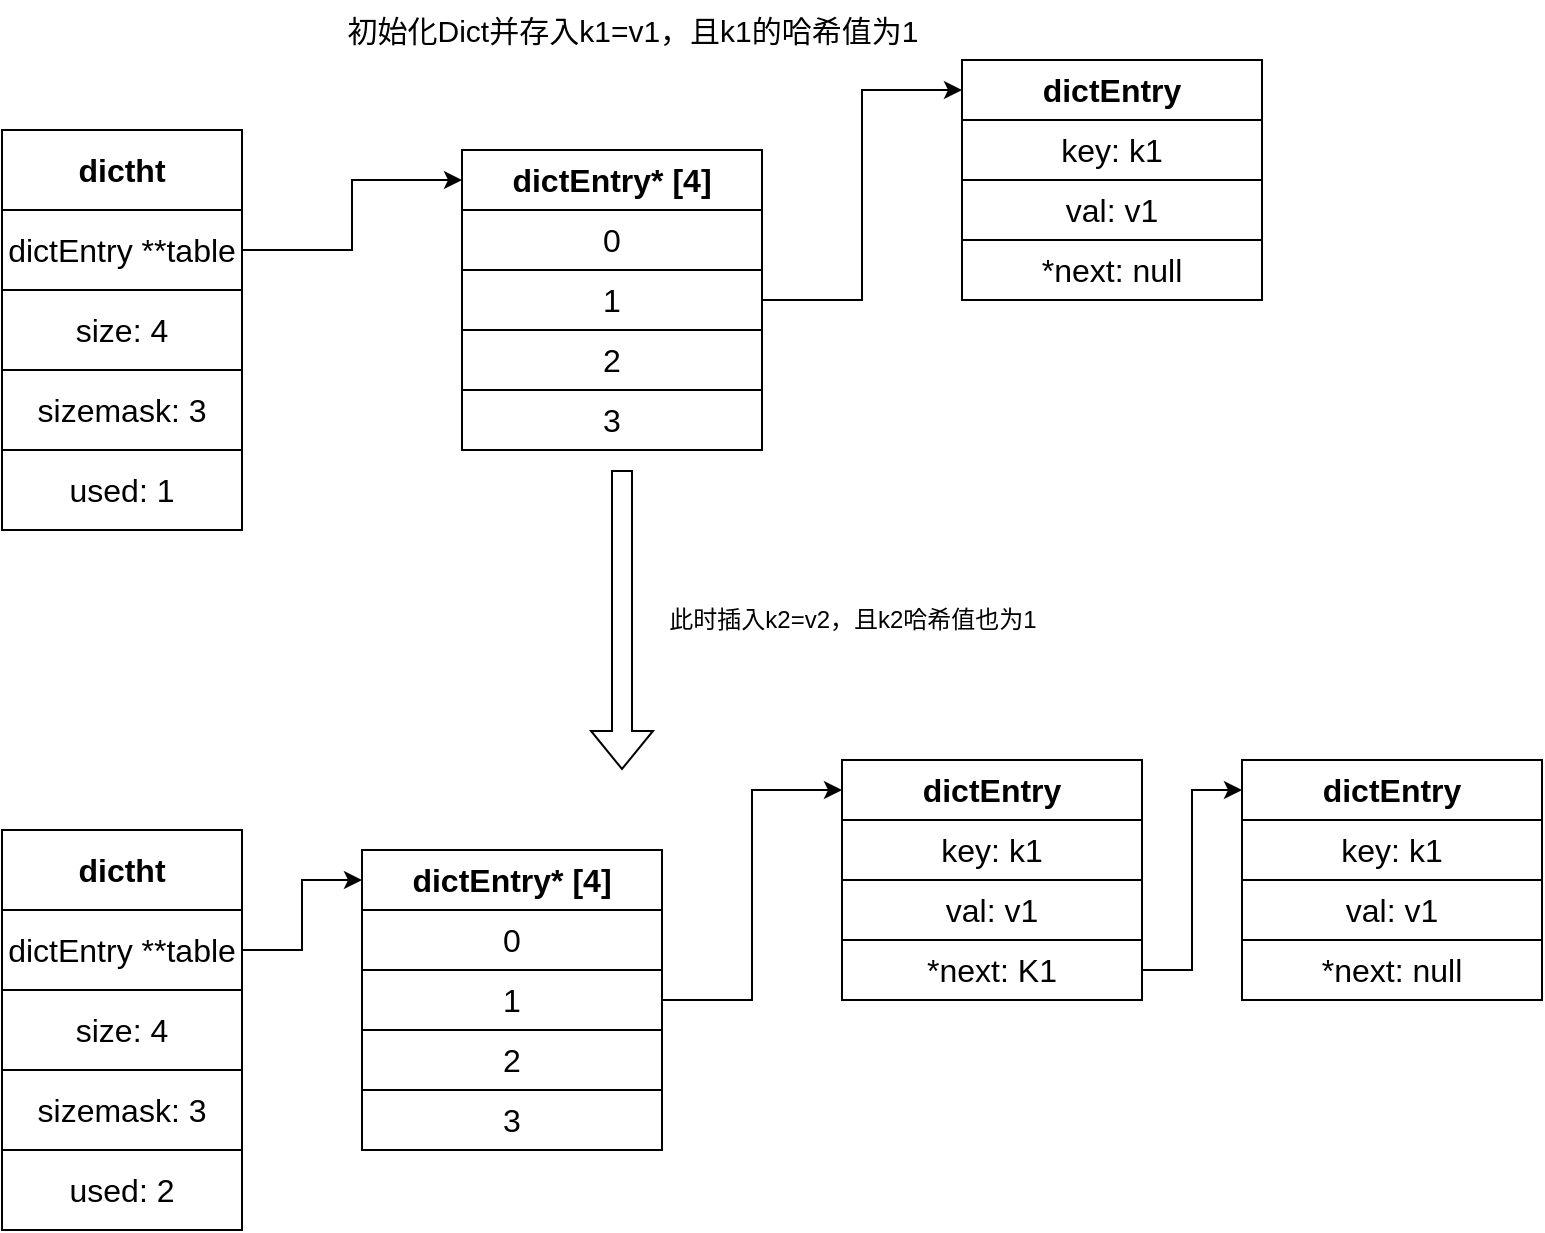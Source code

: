 <mxfile version="24.7.7">
  <diagram name="第 1 页" id="fFlaJX8ODdMYMMHQ2z1i">
    <mxGraphModel dx="1195" dy="615" grid="1" gridSize="10" guides="1" tooltips="1" connect="1" arrows="1" fold="1" page="1" pageScale="1" pageWidth="827" pageHeight="1169" math="0" shadow="0">
      <root>
        <mxCell id="0" />
        <mxCell id="1" parent="0" />
        <mxCell id="mK7CetRMmwwFLpDrGTnG-1" value="dictht" style="rounded=0;whiteSpace=wrap;html=1;fontSize=16;fontStyle=1" vertex="1" parent="1">
          <mxGeometry x="30" y="120" width="120" height="40" as="geometry" />
        </mxCell>
        <mxCell id="mK7CetRMmwwFLpDrGTnG-15" style="edgeStyle=orthogonalEdgeStyle;rounded=0;orthogonalLoop=1;jettySize=auto;html=1;entryX=0;entryY=0.5;entryDx=0;entryDy=0;" edge="1" parent="1" source="mK7CetRMmwwFLpDrGTnG-2" target="mK7CetRMmwwFLpDrGTnG-6">
          <mxGeometry relative="1" as="geometry" />
        </mxCell>
        <mxCell id="mK7CetRMmwwFLpDrGTnG-2" value="dictEntry **table" style="rounded=0;whiteSpace=wrap;html=1;fontSize=16;fontStyle=0" vertex="1" parent="1">
          <mxGeometry x="30" y="160" width="120" height="40" as="geometry" />
        </mxCell>
        <mxCell id="mK7CetRMmwwFLpDrGTnG-3" value="size: 4" style="rounded=0;whiteSpace=wrap;html=1;fontSize=16;fontStyle=0" vertex="1" parent="1">
          <mxGeometry x="30" y="200" width="120" height="40" as="geometry" />
        </mxCell>
        <mxCell id="mK7CetRMmwwFLpDrGTnG-4" value="sizemask: 3" style="rounded=0;whiteSpace=wrap;html=1;fontSize=16;fontStyle=0" vertex="1" parent="1">
          <mxGeometry x="30" y="240" width="120" height="40" as="geometry" />
        </mxCell>
        <mxCell id="mK7CetRMmwwFLpDrGTnG-5" value="used: 1" style="rounded=0;whiteSpace=wrap;html=1;fontSize=16;fontStyle=0" vertex="1" parent="1">
          <mxGeometry x="30" y="280" width="120" height="40" as="geometry" />
        </mxCell>
        <mxCell id="mK7CetRMmwwFLpDrGTnG-6" value="dictEntry* [4]" style="rounded=0;whiteSpace=wrap;html=1;fontSize=16;fontStyle=1" vertex="1" parent="1">
          <mxGeometry x="260" y="130" width="150" height="30" as="geometry" />
        </mxCell>
        <mxCell id="mK7CetRMmwwFLpDrGTnG-11" value="0" style="rounded=0;whiteSpace=wrap;html=1;fontSize=16;fontStyle=0" vertex="1" parent="1">
          <mxGeometry x="260" y="160" width="150" height="30" as="geometry" />
        </mxCell>
        <mxCell id="mK7CetRMmwwFLpDrGTnG-21" style="edgeStyle=orthogonalEdgeStyle;rounded=0;orthogonalLoop=1;jettySize=auto;html=1;exitX=1;exitY=0.5;exitDx=0;exitDy=0;entryX=0;entryY=0.5;entryDx=0;entryDy=0;" edge="1" parent="1" source="mK7CetRMmwwFLpDrGTnG-12" target="mK7CetRMmwwFLpDrGTnG-16">
          <mxGeometry relative="1" as="geometry" />
        </mxCell>
        <mxCell id="mK7CetRMmwwFLpDrGTnG-12" value="1" style="rounded=0;whiteSpace=wrap;html=1;fontSize=16;fontStyle=0" vertex="1" parent="1">
          <mxGeometry x="260" y="190" width="150" height="30" as="geometry" />
        </mxCell>
        <mxCell id="mK7CetRMmwwFLpDrGTnG-13" value="2" style="rounded=0;whiteSpace=wrap;html=1;fontSize=16;fontStyle=0" vertex="1" parent="1">
          <mxGeometry x="260" y="220" width="150" height="30" as="geometry" />
        </mxCell>
        <mxCell id="mK7CetRMmwwFLpDrGTnG-14" value="3" style="rounded=0;whiteSpace=wrap;html=1;fontSize=16;fontStyle=0" vertex="1" parent="1">
          <mxGeometry x="260" y="250" width="150" height="30" as="geometry" />
        </mxCell>
        <mxCell id="mK7CetRMmwwFLpDrGTnG-16" value="dictEntry" style="rounded=0;whiteSpace=wrap;html=1;fontSize=16;fontStyle=1" vertex="1" parent="1">
          <mxGeometry x="510" y="85" width="150" height="30" as="geometry" />
        </mxCell>
        <mxCell id="mK7CetRMmwwFLpDrGTnG-17" value="key: k1" style="rounded=0;whiteSpace=wrap;html=1;fontSize=16;fontStyle=0" vertex="1" parent="1">
          <mxGeometry x="510" y="115" width="150" height="30" as="geometry" />
        </mxCell>
        <mxCell id="mK7CetRMmwwFLpDrGTnG-18" value="val: v1" style="rounded=0;whiteSpace=wrap;html=1;fontSize=16;fontStyle=0" vertex="1" parent="1">
          <mxGeometry x="510" y="145" width="150" height="30" as="geometry" />
        </mxCell>
        <mxCell id="mK7CetRMmwwFLpDrGTnG-19" value="*next: null" style="rounded=0;whiteSpace=wrap;html=1;fontSize=16;fontStyle=0" vertex="1" parent="1">
          <mxGeometry x="510" y="175" width="150" height="30" as="geometry" />
        </mxCell>
        <mxCell id="mK7CetRMmwwFLpDrGTnG-22" value="初始化Dict并存入k1=v1，且k1的哈希值为1" style="text;html=1;align=center;verticalAlign=middle;resizable=0;points=[];autosize=1;strokeColor=none;fillColor=none;fontSize=15;" vertex="1" parent="1">
          <mxGeometry x="190" y="55" width="310" height="30" as="geometry" />
        </mxCell>
        <mxCell id="mK7CetRMmwwFLpDrGTnG-24" value="dictht" style="rounded=0;whiteSpace=wrap;html=1;fontSize=16;fontStyle=1" vertex="1" parent="1">
          <mxGeometry x="30" y="470" width="120" height="40" as="geometry" />
        </mxCell>
        <mxCell id="mK7CetRMmwwFLpDrGTnG-25" style="edgeStyle=orthogonalEdgeStyle;rounded=0;orthogonalLoop=1;jettySize=auto;html=1;entryX=0;entryY=0.5;entryDx=0;entryDy=0;" edge="1" parent="1" source="mK7CetRMmwwFLpDrGTnG-26" target="mK7CetRMmwwFLpDrGTnG-30">
          <mxGeometry relative="1" as="geometry" />
        </mxCell>
        <mxCell id="mK7CetRMmwwFLpDrGTnG-26" value="dictEntry **table" style="rounded=0;whiteSpace=wrap;html=1;fontSize=16;fontStyle=0" vertex="1" parent="1">
          <mxGeometry x="30" y="510" width="120" height="40" as="geometry" />
        </mxCell>
        <mxCell id="mK7CetRMmwwFLpDrGTnG-27" value="size: 4" style="rounded=0;whiteSpace=wrap;html=1;fontSize=16;fontStyle=0" vertex="1" parent="1">
          <mxGeometry x="30" y="550" width="120" height="40" as="geometry" />
        </mxCell>
        <mxCell id="mK7CetRMmwwFLpDrGTnG-28" value="sizemask: 3" style="rounded=0;whiteSpace=wrap;html=1;fontSize=16;fontStyle=0" vertex="1" parent="1">
          <mxGeometry x="30" y="590" width="120" height="40" as="geometry" />
        </mxCell>
        <mxCell id="mK7CetRMmwwFLpDrGTnG-29" value="used: 2" style="rounded=0;whiteSpace=wrap;html=1;fontSize=16;fontStyle=0" vertex="1" parent="1">
          <mxGeometry x="30" y="630" width="120" height="40" as="geometry" />
        </mxCell>
        <mxCell id="mK7CetRMmwwFLpDrGTnG-30" value="dictEntry* [4]" style="rounded=0;whiteSpace=wrap;html=1;fontSize=16;fontStyle=1" vertex="1" parent="1">
          <mxGeometry x="210" y="480" width="150" height="30" as="geometry" />
        </mxCell>
        <mxCell id="mK7CetRMmwwFLpDrGTnG-31" value="0" style="rounded=0;whiteSpace=wrap;html=1;fontSize=16;fontStyle=0" vertex="1" parent="1">
          <mxGeometry x="210" y="510" width="150" height="30" as="geometry" />
        </mxCell>
        <mxCell id="mK7CetRMmwwFLpDrGTnG-32" style="edgeStyle=orthogonalEdgeStyle;rounded=0;orthogonalLoop=1;jettySize=auto;html=1;exitX=1;exitY=0.5;exitDx=0;exitDy=0;entryX=0;entryY=0.5;entryDx=0;entryDy=0;" edge="1" parent="1" source="mK7CetRMmwwFLpDrGTnG-33" target="mK7CetRMmwwFLpDrGTnG-36">
          <mxGeometry relative="1" as="geometry" />
        </mxCell>
        <mxCell id="mK7CetRMmwwFLpDrGTnG-33" value="1" style="rounded=0;whiteSpace=wrap;html=1;fontSize=16;fontStyle=0" vertex="1" parent="1">
          <mxGeometry x="210" y="540" width="150" height="30" as="geometry" />
        </mxCell>
        <mxCell id="mK7CetRMmwwFLpDrGTnG-34" value="2" style="rounded=0;whiteSpace=wrap;html=1;fontSize=16;fontStyle=0" vertex="1" parent="1">
          <mxGeometry x="210" y="570" width="150" height="30" as="geometry" />
        </mxCell>
        <mxCell id="mK7CetRMmwwFLpDrGTnG-35" value="3" style="rounded=0;whiteSpace=wrap;html=1;fontSize=16;fontStyle=0" vertex="1" parent="1">
          <mxGeometry x="210" y="600" width="150" height="30" as="geometry" />
        </mxCell>
        <mxCell id="mK7CetRMmwwFLpDrGTnG-36" value="dictEntry" style="rounded=0;whiteSpace=wrap;html=1;fontSize=16;fontStyle=1" vertex="1" parent="1">
          <mxGeometry x="450" y="435" width="150" height="30" as="geometry" />
        </mxCell>
        <mxCell id="mK7CetRMmwwFLpDrGTnG-37" value="key: k1" style="rounded=0;whiteSpace=wrap;html=1;fontSize=16;fontStyle=0" vertex="1" parent="1">
          <mxGeometry x="450" y="465" width="150" height="30" as="geometry" />
        </mxCell>
        <mxCell id="mK7CetRMmwwFLpDrGTnG-38" value="val: v1" style="rounded=0;whiteSpace=wrap;html=1;fontSize=16;fontStyle=0" vertex="1" parent="1">
          <mxGeometry x="450" y="495" width="150" height="30" as="geometry" />
        </mxCell>
        <mxCell id="mK7CetRMmwwFLpDrGTnG-47" style="edgeStyle=orthogonalEdgeStyle;rounded=0;orthogonalLoop=1;jettySize=auto;html=1;exitX=1;exitY=0.5;exitDx=0;exitDy=0;entryX=0;entryY=0.5;entryDx=0;entryDy=0;" edge="1" parent="1" source="mK7CetRMmwwFLpDrGTnG-39" target="mK7CetRMmwwFLpDrGTnG-43">
          <mxGeometry relative="1" as="geometry" />
        </mxCell>
        <mxCell id="mK7CetRMmwwFLpDrGTnG-39" value="*next: K1" style="rounded=0;whiteSpace=wrap;html=1;fontSize=16;fontStyle=0" vertex="1" parent="1">
          <mxGeometry x="450" y="525" width="150" height="30" as="geometry" />
        </mxCell>
        <mxCell id="mK7CetRMmwwFLpDrGTnG-41" value="" style="shape=flexArrow;endArrow=classic;html=1;rounded=0;" edge="1" parent="1">
          <mxGeometry width="50" height="50" relative="1" as="geometry">
            <mxPoint x="340" y="290" as="sourcePoint" />
            <mxPoint x="340" y="440" as="targetPoint" />
          </mxGeometry>
        </mxCell>
        <mxCell id="mK7CetRMmwwFLpDrGTnG-42" value="此时插入k2=v2，且k2哈希值也为1" style="text;html=1;align=center;verticalAlign=middle;resizable=0;points=[];autosize=1;strokeColor=none;fillColor=none;" vertex="1" parent="1">
          <mxGeometry x="350" y="350" width="210" height="30" as="geometry" />
        </mxCell>
        <mxCell id="mK7CetRMmwwFLpDrGTnG-43" value="dictEntry" style="rounded=0;whiteSpace=wrap;html=1;fontSize=16;fontStyle=1" vertex="1" parent="1">
          <mxGeometry x="650" y="435" width="150" height="30" as="geometry" />
        </mxCell>
        <mxCell id="mK7CetRMmwwFLpDrGTnG-44" value="key: k1" style="rounded=0;whiteSpace=wrap;html=1;fontSize=16;fontStyle=0" vertex="1" parent="1">
          <mxGeometry x="650" y="465" width="150" height="30" as="geometry" />
        </mxCell>
        <mxCell id="mK7CetRMmwwFLpDrGTnG-45" value="val: v1" style="rounded=0;whiteSpace=wrap;html=1;fontSize=16;fontStyle=0" vertex="1" parent="1">
          <mxGeometry x="650" y="495" width="150" height="30" as="geometry" />
        </mxCell>
        <mxCell id="mK7CetRMmwwFLpDrGTnG-46" value="*next: null" style="rounded=0;whiteSpace=wrap;html=1;fontSize=16;fontStyle=0" vertex="1" parent="1">
          <mxGeometry x="650" y="525" width="150" height="30" as="geometry" />
        </mxCell>
      </root>
    </mxGraphModel>
  </diagram>
</mxfile>
